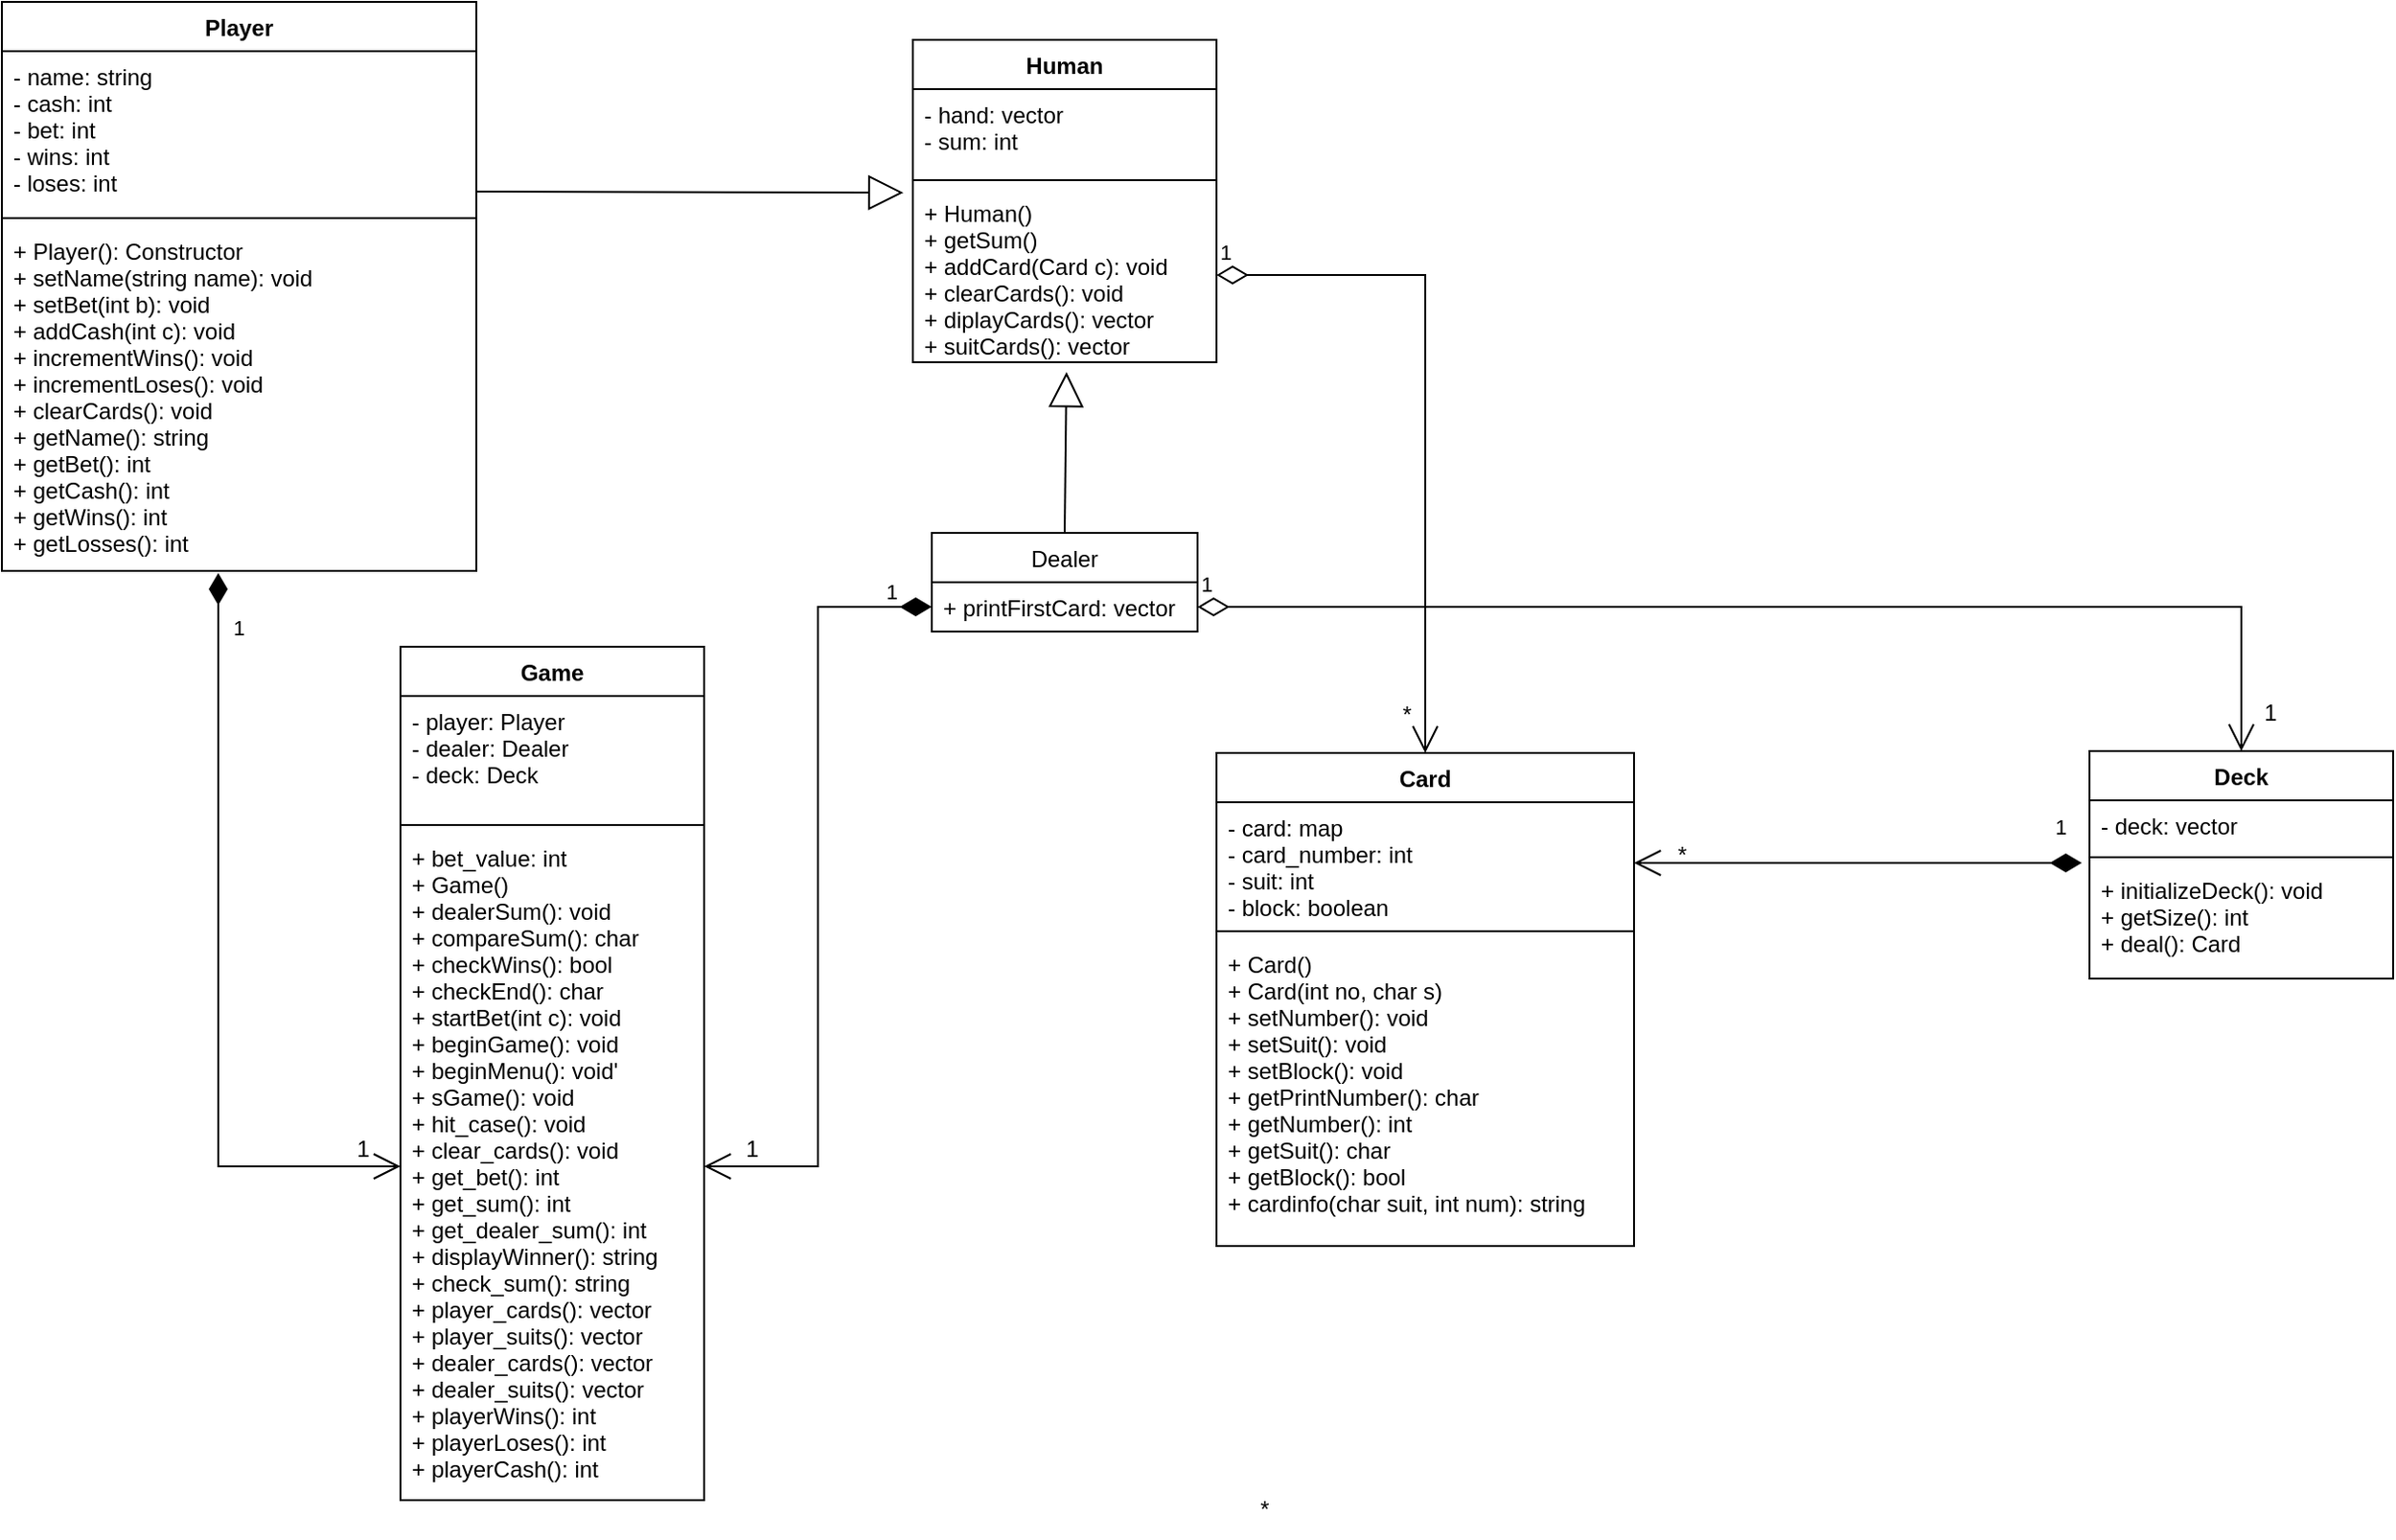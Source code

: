 <mxfile version="20.6.0" type="device"><diagram id="C5RBs43oDa-KdzZeNtuy" name="Page-1"><mxGraphModel dx="1426" dy="800" grid="1" gridSize="10" guides="1" tooltips="1" connect="1" arrows="1" fold="1" page="1" pageScale="1" pageWidth="827" pageHeight="1169" math="0" shadow="0"><root><mxCell id="WIyWlLk6GJQsqaUBKTNV-0"/><mxCell id="WIyWlLk6GJQsqaUBKTNV-1" parent="WIyWlLk6GJQsqaUBKTNV-0"/><mxCell id="v8_r82ditiyF2c9rlWoV-0" value="Player" style="swimlane;fontStyle=1;align=center;verticalAlign=top;childLayout=stackLayout;horizontal=1;startSize=26;horizontalStack=0;resizeParent=1;resizeParentMax=0;resizeLast=0;collapsible=1;marginBottom=0;" parent="WIyWlLk6GJQsqaUBKTNV-1" vertex="1"><mxGeometry x="70" y="120" width="250" height="300" as="geometry"/></mxCell><mxCell id="v8_r82ditiyF2c9rlWoV-1" value="- name: string&#10;- cash: int&#10;- bet: int&#10;- wins: int&#10;- loses: int" style="text;strokeColor=none;fillColor=none;align=left;verticalAlign=top;spacingLeft=4;spacingRight=4;overflow=hidden;rotatable=0;points=[[0,0.5],[1,0.5]];portConstraint=eastwest;" parent="v8_r82ditiyF2c9rlWoV-0" vertex="1"><mxGeometry y="26" width="250" height="84" as="geometry"/></mxCell><mxCell id="v8_r82ditiyF2c9rlWoV-2" value="" style="line;strokeWidth=1;fillColor=none;align=left;verticalAlign=middle;spacingTop=-1;spacingLeft=3;spacingRight=3;rotatable=0;labelPosition=right;points=[];portConstraint=eastwest;strokeColor=inherit;" parent="v8_r82ditiyF2c9rlWoV-0" vertex="1"><mxGeometry y="110" width="250" height="8" as="geometry"/></mxCell><mxCell id="v8_r82ditiyF2c9rlWoV-3" value="+ Player(): Constructor&#10;+ setName(string name): void&#10;+ setBet(int b): void&#10;+ addCash(int c): void&#10;+ incrementWins(): void&#10;+ incrementLoses(): void&#10;+ clearCards(): void&#10;+ getName(): string&#10;+ getBet(): int&#10;+ getCash(): int&#10;+ getWins(): int&#10;+ getLosses(): int&#10;" style="text;strokeColor=none;fillColor=none;align=left;verticalAlign=top;spacingLeft=4;spacingRight=4;overflow=hidden;rotatable=0;points=[[0,0.5],[1,0.5]];portConstraint=eastwest;" parent="v8_r82ditiyF2c9rlWoV-0" vertex="1"><mxGeometry y="118" width="250" height="182" as="geometry"/></mxCell><mxCell id="v8_r82ditiyF2c9rlWoV-4" value="Card" style="swimlane;fontStyle=1;align=center;verticalAlign=top;childLayout=stackLayout;horizontal=1;startSize=26;horizontalStack=0;resizeParent=1;resizeParentMax=0;resizeLast=0;collapsible=1;marginBottom=0;" parent="WIyWlLk6GJQsqaUBKTNV-1" vertex="1"><mxGeometry x="710" y="516" width="220" height="260" as="geometry"/></mxCell><mxCell id="v8_r82ditiyF2c9rlWoV-5" value="- card: map&#10;- card_number: int&#10;- suit: int&#10;- block: boolean" style="text;strokeColor=none;fillColor=none;align=left;verticalAlign=top;spacingLeft=4;spacingRight=4;overflow=hidden;rotatable=0;points=[[0,0.5],[1,0.5]];portConstraint=eastwest;" parent="v8_r82ditiyF2c9rlWoV-4" vertex="1"><mxGeometry y="26" width="220" height="64" as="geometry"/></mxCell><mxCell id="v8_r82ditiyF2c9rlWoV-6" value="" style="line;strokeWidth=1;fillColor=none;align=left;verticalAlign=middle;spacingTop=-1;spacingLeft=3;spacingRight=3;rotatable=0;labelPosition=right;points=[];portConstraint=eastwest;strokeColor=inherit;" parent="v8_r82ditiyF2c9rlWoV-4" vertex="1"><mxGeometry y="90" width="220" height="8" as="geometry"/></mxCell><mxCell id="v8_r82ditiyF2c9rlWoV-7" value="+ Card()&#10;+ Card(int no, char s)&#10;+ setNumber(): void&#10;+ setSuit(): void&#10;+ setBlock(): void&#10;+ getPrintNumber(): char&#10;+ getNumber(): int&#10;+ getSuit(): char&#10;+ getBlock(): bool&#10;+ cardinfo(char suit, int num): string" style="text;strokeColor=none;fillColor=none;align=left;verticalAlign=top;spacingLeft=4;spacingRight=4;overflow=hidden;rotatable=0;points=[[0,0.5],[1,0.5]];portConstraint=eastwest;" parent="v8_r82ditiyF2c9rlWoV-4" vertex="1"><mxGeometry y="98" width="220" height="162" as="geometry"/></mxCell><mxCell id="v8_r82ditiyF2c9rlWoV-8" value="Deck" style="swimlane;fontStyle=1;align=center;verticalAlign=top;childLayout=stackLayout;horizontal=1;startSize=26;horizontalStack=0;resizeParent=1;resizeParentMax=0;resizeLast=0;collapsible=1;marginBottom=0;" parent="WIyWlLk6GJQsqaUBKTNV-1" vertex="1"><mxGeometry x="1170" y="515" width="160" height="120" as="geometry"/></mxCell><mxCell id="v8_r82ditiyF2c9rlWoV-9" value="- deck: vector" style="text;strokeColor=none;fillColor=none;align=left;verticalAlign=top;spacingLeft=4;spacingRight=4;overflow=hidden;rotatable=0;points=[[0,0.5],[1,0.5]];portConstraint=eastwest;" parent="v8_r82ditiyF2c9rlWoV-8" vertex="1"><mxGeometry y="26" width="160" height="26" as="geometry"/></mxCell><mxCell id="v8_r82ditiyF2c9rlWoV-10" value="" style="line;strokeWidth=1;fillColor=none;align=left;verticalAlign=middle;spacingTop=-1;spacingLeft=3;spacingRight=3;rotatable=0;labelPosition=right;points=[];portConstraint=eastwest;strokeColor=inherit;" parent="v8_r82ditiyF2c9rlWoV-8" vertex="1"><mxGeometry y="52" width="160" height="8" as="geometry"/></mxCell><mxCell id="v8_r82ditiyF2c9rlWoV-11" value="+ initializeDeck(): void&#10;+ getSize(): int&#10;+ deal(): Card" style="text;strokeColor=none;fillColor=none;align=left;verticalAlign=top;spacingLeft=4;spacingRight=4;overflow=hidden;rotatable=0;points=[[0,0.5],[1,0.5]];portConstraint=eastwest;" parent="v8_r82ditiyF2c9rlWoV-8" vertex="1"><mxGeometry y="60" width="160" height="60" as="geometry"/></mxCell><mxCell id="v8_r82ditiyF2c9rlWoV-12" value="1" style="endArrow=open;html=1;endSize=12;startArrow=diamondThin;startSize=14;startFill=1;edgeStyle=orthogonalEdgeStyle;align=left;verticalAlign=bottom;rounded=0;entryX=1;entryY=0.5;entryDx=0;entryDy=0;" parent="WIyWlLk6GJQsqaUBKTNV-1" target="v8_r82ditiyF2c9rlWoV-5" edge="1"><mxGeometry x="-0.866" y="-10" relative="1" as="geometry"><mxPoint x="1166" y="574" as="sourcePoint"/><mxPoint x="360" y="720" as="targetPoint"/><Array as="points"><mxPoint x="1166" y="574"/></Array><mxPoint as="offset"/></mxGeometry></mxCell><mxCell id="v8_r82ditiyF2c9rlWoV-14" value="*" style="text;html=1;align=center;verticalAlign=middle;resizable=0;points=[];autosize=1;strokeColor=none;fillColor=none;" parent="WIyWlLk6GJQsqaUBKTNV-1" vertex="1"><mxGeometry x="720" y="900" width="30" height="30" as="geometry"/></mxCell><mxCell id="v8_r82ditiyF2c9rlWoV-15" value="Game" style="swimlane;fontStyle=1;align=center;verticalAlign=top;childLayout=stackLayout;horizontal=1;startSize=26;horizontalStack=0;resizeParent=1;resizeParentMax=0;resizeLast=0;collapsible=1;marginBottom=0;" parent="WIyWlLk6GJQsqaUBKTNV-1" vertex="1"><mxGeometry x="280" y="460" width="160" height="450" as="geometry"/></mxCell><mxCell id="v8_r82ditiyF2c9rlWoV-16" value="- player: Player&#10;- dealer: Dealer&#10;- deck: Deck" style="text;strokeColor=none;fillColor=none;align=left;verticalAlign=top;spacingLeft=4;spacingRight=4;overflow=hidden;rotatable=0;points=[[0,0.5],[1,0.5]];portConstraint=eastwest;" parent="v8_r82ditiyF2c9rlWoV-15" vertex="1"><mxGeometry y="26" width="160" height="64" as="geometry"/></mxCell><mxCell id="v8_r82ditiyF2c9rlWoV-17" value="" style="line;strokeWidth=1;fillColor=none;align=left;verticalAlign=middle;spacingTop=-1;spacingLeft=3;spacingRight=3;rotatable=0;labelPosition=right;points=[];portConstraint=eastwest;strokeColor=inherit;" parent="v8_r82ditiyF2c9rlWoV-15" vertex="1"><mxGeometry y="90" width="160" height="8" as="geometry"/></mxCell><mxCell id="v8_r82ditiyF2c9rlWoV-18" value="+ bet_value: int&#10;+ Game()&#10;+ dealerSum(): void&#10;+ compareSum(): char&#10;+ checkWins(): bool&#10;+ checkEnd(): char&#10;+ startBet(int c): void&#10;+ beginGame(): void&#10;+ beginMenu(): void'&#10;+ sGame(): void&#10;+ hit_case(): void&#10;+ clear_cards(): void&#10;+ get_bet(): int&#10;+ get_sum(): int&#10;+ get_dealer_sum(): int&#10;+ displayWinner(): string&#10;+ check_sum(): string&#10;+ player_cards(): vector&#10;+ player_suits(): vector&#10;+ dealer_cards(): vector&#10;+ dealer_suits(): vector&#10;+ playerWins(): int&#10;+ playerLoses(): int&#10;+ playerCash(): int" style="text;strokeColor=none;fillColor=none;align=left;verticalAlign=top;spacingLeft=4;spacingRight=4;overflow=hidden;rotatable=0;points=[[0,0.5],[1,0.5]];portConstraint=eastwest;" parent="v8_r82ditiyF2c9rlWoV-15" vertex="1"><mxGeometry y="98" width="160" height="352" as="geometry"/></mxCell><mxCell id="v8_r82ditiyF2c9rlWoV-23" value="Dealer" style="swimlane;fontStyle=0;childLayout=stackLayout;horizontal=1;startSize=26;fillColor=none;horizontalStack=0;resizeParent=1;resizeParentMax=0;resizeLast=0;collapsible=1;marginBottom=0;" parent="WIyWlLk6GJQsqaUBKTNV-1" vertex="1"><mxGeometry x="560" y="400" width="140" height="52" as="geometry"/></mxCell><mxCell id="v8_r82ditiyF2c9rlWoV-24" value="+ printFirstCard: vector" style="text;strokeColor=none;fillColor=none;align=left;verticalAlign=top;spacingLeft=4;spacingRight=4;overflow=hidden;rotatable=0;points=[[0,0.5],[1,0.5]];portConstraint=eastwest;" parent="v8_r82ditiyF2c9rlWoV-23" vertex="1"><mxGeometry y="26" width="140" height="26" as="geometry"/></mxCell><mxCell id="v8_r82ditiyF2c9rlWoV-27" value="Human" style="swimlane;fontStyle=1;align=center;verticalAlign=top;childLayout=stackLayout;horizontal=1;startSize=26;horizontalStack=0;resizeParent=1;resizeParentMax=0;resizeLast=0;collapsible=1;marginBottom=0;" parent="WIyWlLk6GJQsqaUBKTNV-1" vertex="1"><mxGeometry x="550" y="140" width="160" height="170" as="geometry"/></mxCell><mxCell id="v8_r82ditiyF2c9rlWoV-28" value="- hand: vector&#10;- sum: int" style="text;strokeColor=none;fillColor=none;align=left;verticalAlign=top;spacingLeft=4;spacingRight=4;overflow=hidden;rotatable=0;points=[[0,0.5],[1,0.5]];portConstraint=eastwest;" parent="v8_r82ditiyF2c9rlWoV-27" vertex="1"><mxGeometry y="26" width="160" height="44" as="geometry"/></mxCell><mxCell id="v8_r82ditiyF2c9rlWoV-29" value="" style="line;strokeWidth=1;fillColor=none;align=left;verticalAlign=middle;spacingTop=-1;spacingLeft=3;spacingRight=3;rotatable=0;labelPosition=right;points=[];portConstraint=eastwest;strokeColor=inherit;" parent="v8_r82ditiyF2c9rlWoV-27" vertex="1"><mxGeometry y="70" width="160" height="8" as="geometry"/></mxCell><mxCell id="v8_r82ditiyF2c9rlWoV-30" value="+ Human()&#10;+ getSum()&#10;+ addCard(Card c): void&#10;+ clearCards(): void&#10;+ diplayCards(): vector&#10;+ suitCards(): vector" style="text;strokeColor=none;fillColor=none;align=left;verticalAlign=top;spacingLeft=4;spacingRight=4;overflow=hidden;rotatable=0;points=[[0,0.5],[1,0.5]];portConstraint=eastwest;" parent="v8_r82ditiyF2c9rlWoV-27" vertex="1"><mxGeometry y="78" width="160" height="92" as="geometry"/></mxCell><mxCell id="v8_r82ditiyF2c9rlWoV-34" value="1" style="endArrow=open;html=1;endSize=12;startArrow=diamondThin;startSize=14;startFill=1;edgeStyle=orthogonalEdgeStyle;align=left;verticalAlign=bottom;rounded=0;exitX=0.456;exitY=1.006;exitDx=0;exitDy=0;exitPerimeter=0;entryX=0;entryY=0.5;entryDx=0;entryDy=0;" parent="WIyWlLk6GJQsqaUBKTNV-1" source="v8_r82ditiyF2c9rlWoV-3" target="v8_r82ditiyF2c9rlWoV-18" edge="1"><mxGeometry x="-0.815" y="6" relative="1" as="geometry"><mxPoint x="330" y="590" as="sourcePoint"/><mxPoint x="490" y="590" as="targetPoint"/><mxPoint as="offset"/><Array as="points"><mxPoint x="184" y="734"/></Array></mxGeometry></mxCell><mxCell id="v8_r82ditiyF2c9rlWoV-35" value="1" style="text;html=1;align=center;verticalAlign=middle;resizable=0;points=[];autosize=1;strokeColor=none;fillColor=none;" parent="WIyWlLk6GJQsqaUBKTNV-1" vertex="1"><mxGeometry x="245" y="710" width="30" height="30" as="geometry"/></mxCell><mxCell id="v8_r82ditiyF2c9rlWoV-36" value="1" style="endArrow=open;html=1;endSize=12;startArrow=diamondThin;startSize=14;startFill=1;edgeStyle=orthogonalEdgeStyle;align=left;verticalAlign=bottom;rounded=0;exitX=0;exitY=0.5;exitDx=0;exitDy=0;entryX=1;entryY=0.5;entryDx=0;entryDy=0;" parent="WIyWlLk6GJQsqaUBKTNV-1" source="v8_r82ditiyF2c9rlWoV-24" target="v8_r82ditiyF2c9rlWoV-18" edge="1"><mxGeometry x="-0.875" y="1" relative="1" as="geometry"><mxPoint x="330" y="590" as="sourcePoint"/><mxPoint x="490" y="590" as="targetPoint"/><mxPoint as="offset"/></mxGeometry></mxCell><mxCell id="v8_r82ditiyF2c9rlWoV-37" value="1" style="text;html=1;align=center;verticalAlign=middle;resizable=0;points=[];autosize=1;strokeColor=none;fillColor=none;" parent="WIyWlLk6GJQsqaUBKTNV-1" vertex="1"><mxGeometry x="450" y="710" width="30" height="30" as="geometry"/></mxCell><mxCell id="v8_r82ditiyF2c9rlWoV-38" value="1" style="endArrow=open;html=1;endSize=12;startArrow=diamondThin;startSize=14;startFill=0;edgeStyle=orthogonalEdgeStyle;align=left;verticalAlign=bottom;rounded=0;exitX=1;exitY=0.5;exitDx=0;exitDy=0;entryX=0.5;entryY=0;entryDx=0;entryDy=0;" parent="WIyWlLk6GJQsqaUBKTNV-1" source="v8_r82ditiyF2c9rlWoV-24" target="v8_r82ditiyF2c9rlWoV-8" edge="1"><mxGeometry x="-1" y="3" relative="1" as="geometry"><mxPoint x="700" y="520" as="sourcePoint"/><mxPoint x="860" y="520" as="targetPoint"/></mxGeometry></mxCell><mxCell id="v8_r82ditiyF2c9rlWoV-39" value="1" style="endArrow=open;html=1;endSize=12;startArrow=diamondThin;startSize=14;startFill=0;edgeStyle=orthogonalEdgeStyle;align=left;verticalAlign=bottom;rounded=0;exitX=1;exitY=0.5;exitDx=0;exitDy=0;" parent="WIyWlLk6GJQsqaUBKTNV-1" source="v8_r82ditiyF2c9rlWoV-30" target="v8_r82ditiyF2c9rlWoV-4" edge="1"><mxGeometry x="-1" y="3" relative="1" as="geometry"><mxPoint x="700" y="520" as="sourcePoint"/><mxPoint x="860" y="520" as="targetPoint"/></mxGeometry></mxCell><mxCell id="v8_r82ditiyF2c9rlWoV-40" value="*" style="text;html=1;align=center;verticalAlign=middle;resizable=0;points=[];autosize=1;strokeColor=none;fillColor=none;" parent="WIyWlLk6GJQsqaUBKTNV-1" vertex="1"><mxGeometry x="795" y="481" width="30" height="30" as="geometry"/></mxCell><mxCell id="v8_r82ditiyF2c9rlWoV-41" value="1" style="text;html=1;align=center;verticalAlign=middle;resizable=0;points=[];autosize=1;strokeColor=none;fillColor=none;" parent="WIyWlLk6GJQsqaUBKTNV-1" vertex="1"><mxGeometry x="1250" y="480" width="30" height="30" as="geometry"/></mxCell><mxCell id="v8_r82ditiyF2c9rlWoV-42" value="*" style="text;html=1;align=center;verticalAlign=middle;resizable=0;points=[];autosize=1;strokeColor=none;fillColor=none;" parent="WIyWlLk6GJQsqaUBKTNV-1" vertex="1"><mxGeometry x="940" y="555" width="30" height="30" as="geometry"/></mxCell><mxCell id="d-bQhF1ppZNHu5uZ5LiR-0" value="" style="endArrow=block;endSize=16;endFill=0;html=1;rounded=0;entryX=-0.031;entryY=0.028;entryDx=0;entryDy=0;entryPerimeter=0;" parent="WIyWlLk6GJQsqaUBKTNV-1" target="v8_r82ditiyF2c9rlWoV-30" edge="1"><mxGeometry width="160" relative="1" as="geometry"><mxPoint x="320" y="220" as="sourcePoint"/><mxPoint x="480" y="220" as="targetPoint"/></mxGeometry></mxCell><mxCell id="d-bQhF1ppZNHu5uZ5LiR-1" value="" style="endArrow=block;endSize=16;endFill=0;html=1;rounded=0;entryX=0.506;entryY=1.056;entryDx=0;entryDy=0;entryPerimeter=0;exitX=0.5;exitY=0;exitDx=0;exitDy=0;" parent="WIyWlLk6GJQsqaUBKTNV-1" source="v8_r82ditiyF2c9rlWoV-23" target="v8_r82ditiyF2c9rlWoV-30" edge="1"><mxGeometry width="160" relative="1" as="geometry"><mxPoint x="640" y="399" as="sourcePoint"/><mxPoint x="865.04" y="399.016" as="targetPoint"/></mxGeometry></mxCell></root></mxGraphModel></diagram></mxfile>